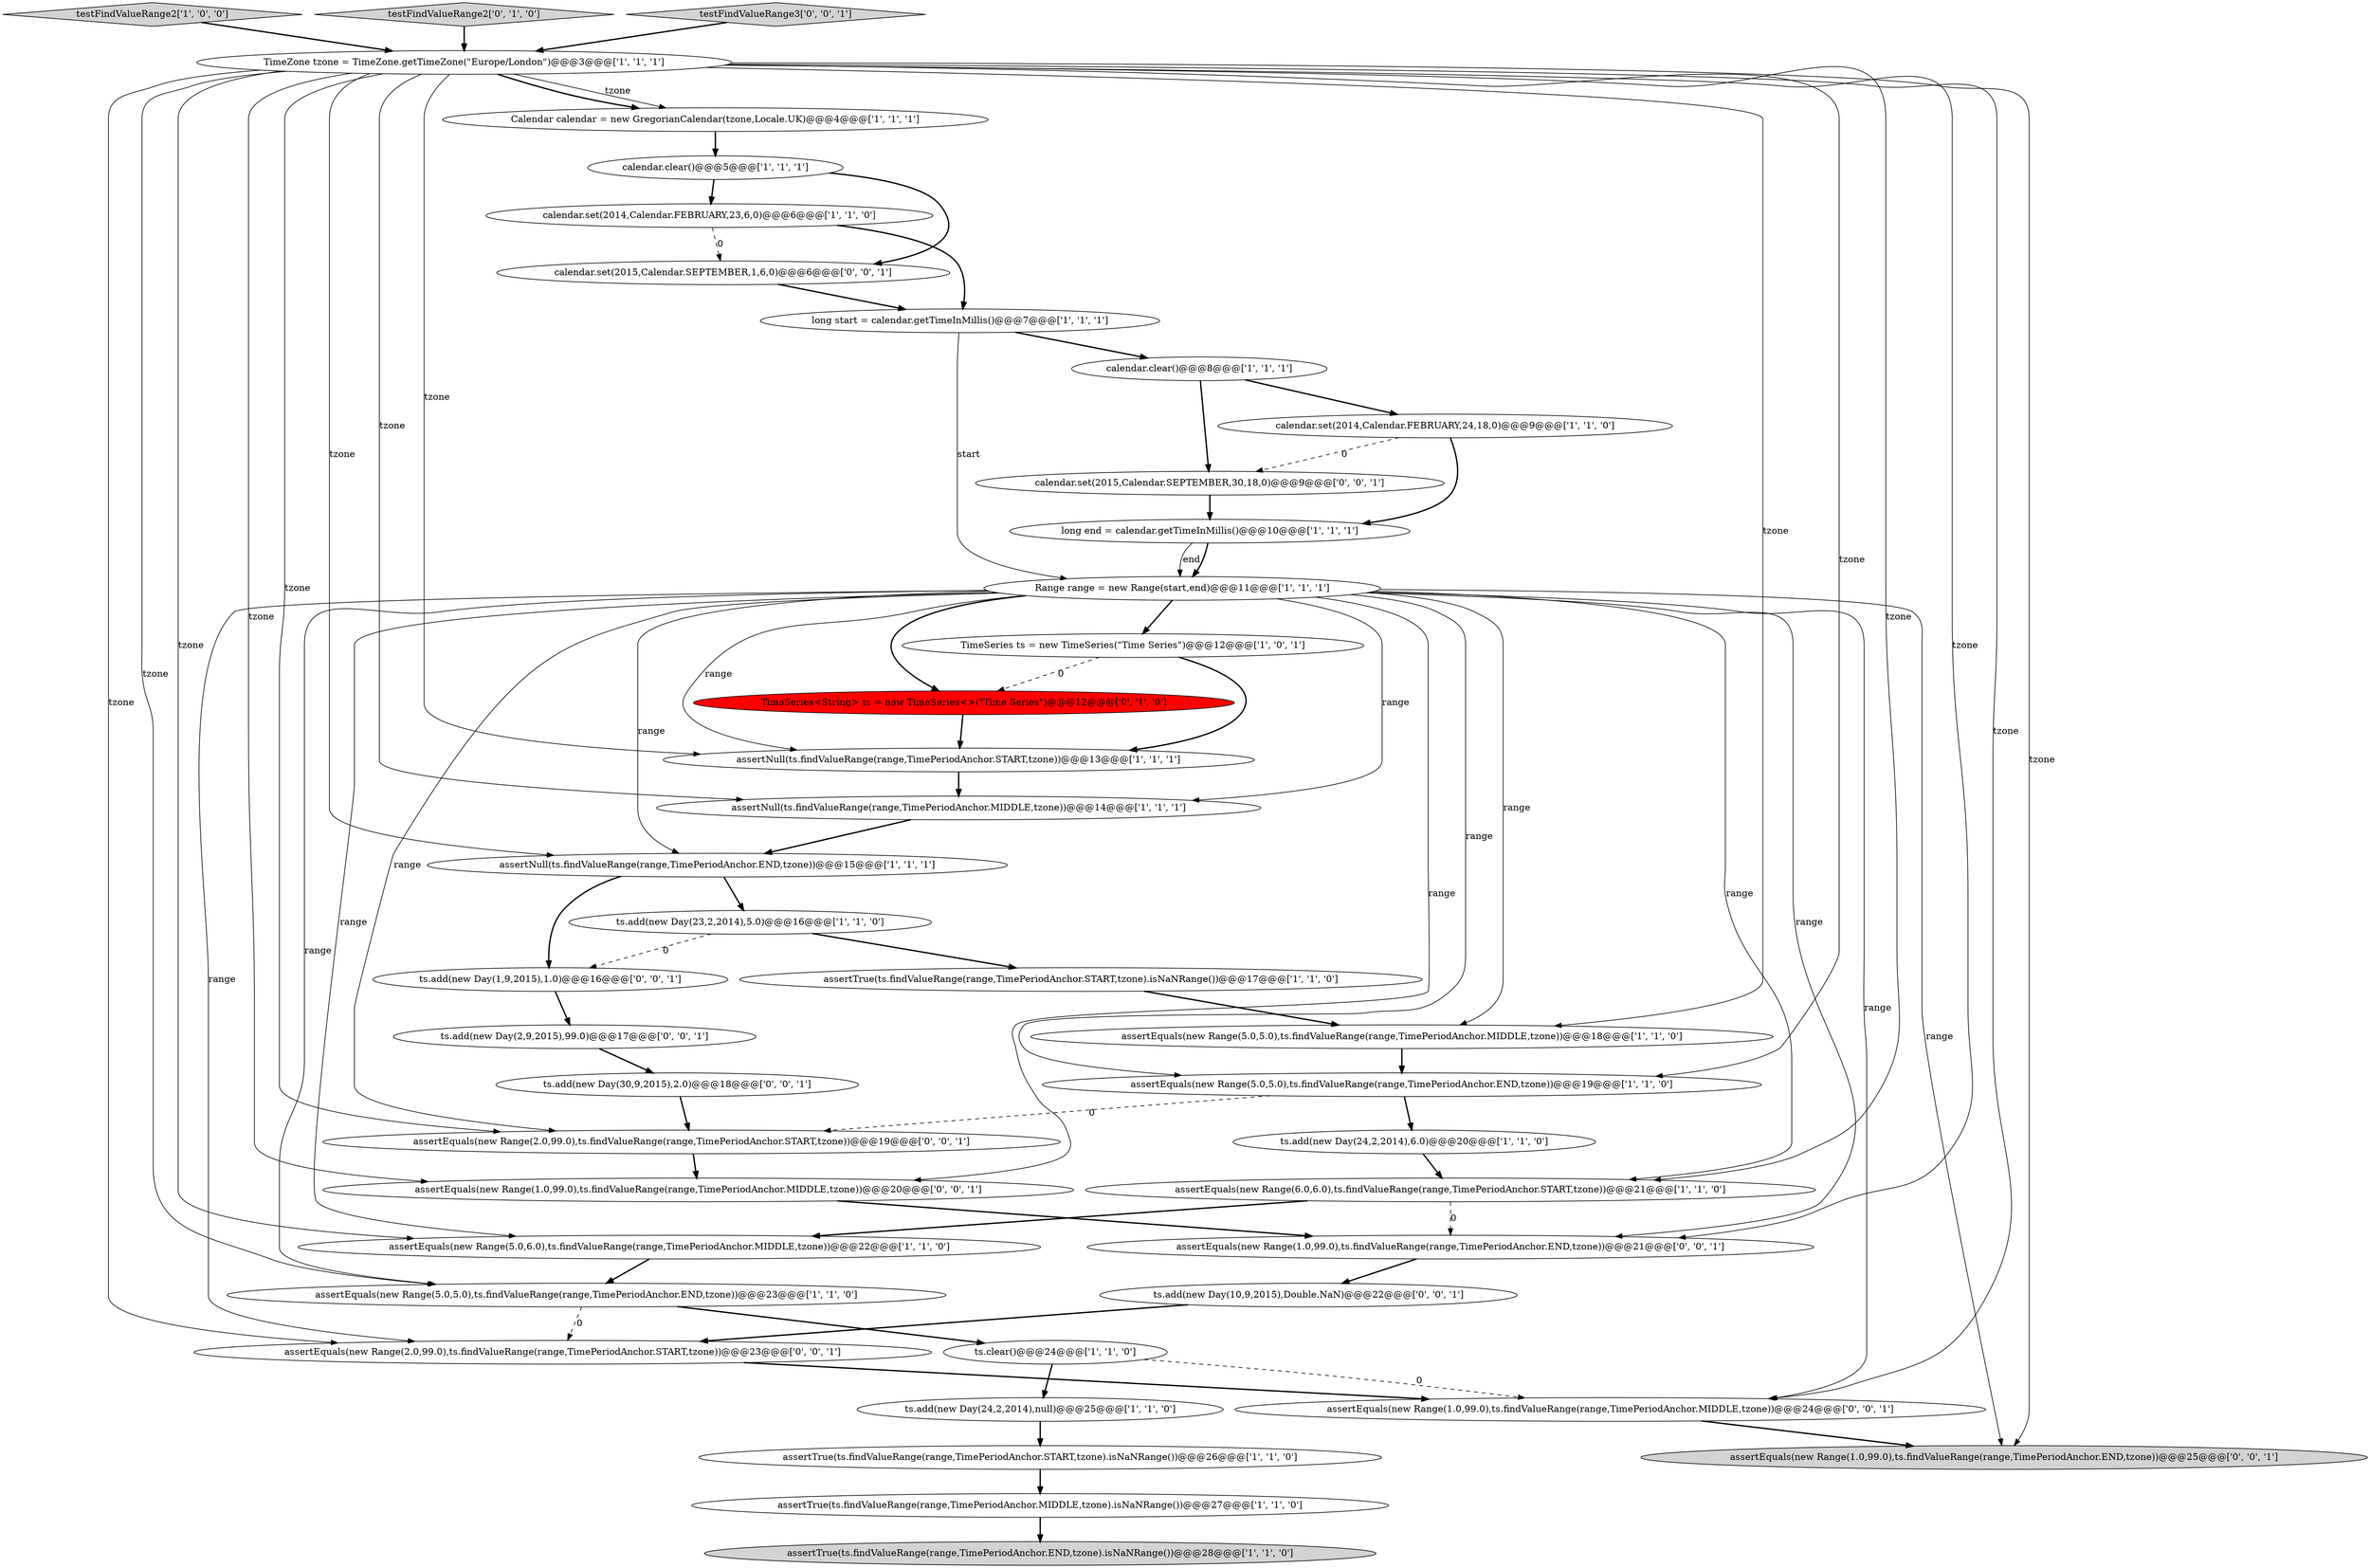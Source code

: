 digraph {
16 [style = filled, label = "ts.add(new Day(24,2,2014),null)@@@25@@@['1', '1', '0']", fillcolor = white, shape = ellipse image = "AAA0AAABBB1BBB"];
20 [style = filled, label = "testFindValueRange2['1', '0', '0']", fillcolor = lightgray, shape = diamond image = "AAA0AAABBB1BBB"];
38 [style = filled, label = "calendar.set(2015,Calendar.SEPTEMBER,1,6,0)@@@6@@@['0', '0', '1']", fillcolor = white, shape = ellipse image = "AAA0AAABBB3BBB"];
13 [style = filled, label = "TimeZone tzone = TimeZone.getTimeZone(\"Europe/London\")@@@3@@@['1', '1', '1']", fillcolor = white, shape = ellipse image = "AAA0AAABBB1BBB"];
39 [style = filled, label = "ts.add(new Day(30,9,2015),2.0)@@@18@@@['0', '0', '1']", fillcolor = white, shape = ellipse image = "AAA0AAABBB3BBB"];
9 [style = filled, label = "assertNull(ts.findValueRange(range,TimePeriodAnchor.MIDDLE,tzone))@@@14@@@['1', '1', '1']", fillcolor = white, shape = ellipse image = "AAA0AAABBB1BBB"];
32 [style = filled, label = "assertEquals(new Range(2.0,99.0),ts.findValueRange(range,TimePeriodAnchor.START,tzone))@@@19@@@['0', '0', '1']", fillcolor = white, shape = ellipse image = "AAA0AAABBB3BBB"];
37 [style = filled, label = "ts.add(new Day(10,9,2015),Double.NaN)@@@22@@@['0', '0', '1']", fillcolor = white, shape = ellipse image = "AAA0AAABBB3BBB"];
24 [style = filled, label = "TimeSeries ts = new TimeSeries(\"Time Series\")@@@12@@@['1', '0', '1']", fillcolor = white, shape = ellipse image = "AAA0AAABBB1BBB"];
27 [style = filled, label = "testFindValueRange2['0', '1', '0']", fillcolor = lightgray, shape = diamond image = "AAA0AAABBB2BBB"];
35 [style = filled, label = "assertEquals(new Range(2.0,99.0),ts.findValueRange(range,TimePeriodAnchor.START,tzone))@@@23@@@['0', '0', '1']", fillcolor = white, shape = ellipse image = "AAA0AAABBB3BBB"];
29 [style = filled, label = "ts.add(new Day(2,9,2015),99.0)@@@17@@@['0', '0', '1']", fillcolor = white, shape = ellipse image = "AAA0AAABBB3BBB"];
14 [style = filled, label = "assertEquals(new Range(6.0,6.0),ts.findValueRange(range,TimePeriodAnchor.START,tzone))@@@21@@@['1', '1', '0']", fillcolor = white, shape = ellipse image = "AAA0AAABBB1BBB"];
25 [style = filled, label = "assertEquals(new Range(5.0,5.0),ts.findValueRange(range,TimePeriodAnchor.END,tzone))@@@19@@@['1', '1', '0']", fillcolor = white, shape = ellipse image = "AAA0AAABBB1BBB"];
5 [style = filled, label = "calendar.set(2014,Calendar.FEBRUARY,23,6,0)@@@6@@@['1', '1', '0']", fillcolor = white, shape = ellipse image = "AAA0AAABBB1BBB"];
2 [style = filled, label = "assertEquals(new Range(5.0,5.0),ts.findValueRange(range,TimePeriodAnchor.MIDDLE,tzone))@@@18@@@['1', '1', '0']", fillcolor = white, shape = ellipse image = "AAA0AAABBB1BBB"];
7 [style = filled, label = "assertTrue(ts.findValueRange(range,TimePeriodAnchor.START,tzone).isNaNRange())@@@17@@@['1', '1', '0']", fillcolor = white, shape = ellipse image = "AAA0AAABBB1BBB"];
3 [style = filled, label = "long start = calendar.getTimeInMillis()@@@7@@@['1', '1', '1']", fillcolor = white, shape = ellipse image = "AAA0AAABBB1BBB"];
0 [style = filled, label = "assertNull(ts.findValueRange(range,TimePeriodAnchor.START,tzone))@@@13@@@['1', '1', '1']", fillcolor = white, shape = ellipse image = "AAA0AAABBB1BBB"];
23 [style = filled, label = "long end = calendar.getTimeInMillis()@@@10@@@['1', '1', '1']", fillcolor = white, shape = ellipse image = "AAA0AAABBB1BBB"];
10 [style = filled, label = "assertEquals(new Range(5.0,5.0),ts.findValueRange(range,TimePeriodAnchor.END,tzone))@@@23@@@['1', '1', '0']", fillcolor = white, shape = ellipse image = "AAA0AAABBB1BBB"];
15 [style = filled, label = "assertEquals(new Range(5.0,6.0),ts.findValueRange(range,TimePeriodAnchor.MIDDLE,tzone))@@@22@@@['1', '1', '0']", fillcolor = white, shape = ellipse image = "AAA0AAABBB1BBB"];
41 [style = filled, label = "ts.add(new Day(1,9,2015),1.0)@@@16@@@['0', '0', '1']", fillcolor = white, shape = ellipse image = "AAA0AAABBB3BBB"];
40 [style = filled, label = "assertEquals(new Range(1.0,99.0),ts.findValueRange(range,TimePeriodAnchor.MIDDLE,tzone))@@@20@@@['0', '0', '1']", fillcolor = white, shape = ellipse image = "AAA0AAABBB3BBB"];
34 [style = filled, label = "assertEquals(new Range(1.0,99.0),ts.findValueRange(range,TimePeriodAnchor.MIDDLE,tzone))@@@24@@@['0', '0', '1']", fillcolor = white, shape = ellipse image = "AAA0AAABBB3BBB"];
21 [style = filled, label = "assertNull(ts.findValueRange(range,TimePeriodAnchor.END,tzone))@@@15@@@['1', '1', '1']", fillcolor = white, shape = ellipse image = "AAA0AAABBB1BBB"];
33 [style = filled, label = "calendar.set(2015,Calendar.SEPTEMBER,30,18,0)@@@9@@@['0', '0', '1']", fillcolor = white, shape = ellipse image = "AAA0AAABBB3BBB"];
26 [style = filled, label = "ts.add(new Day(24,2,2014),6.0)@@@20@@@['1', '1', '0']", fillcolor = white, shape = ellipse image = "AAA0AAABBB1BBB"];
11 [style = filled, label = "assertTrue(ts.findValueRange(range,TimePeriodAnchor.MIDDLE,tzone).isNaNRange())@@@27@@@['1', '1', '0']", fillcolor = white, shape = ellipse image = "AAA0AAABBB1BBB"];
18 [style = filled, label = "calendar.clear()@@@8@@@['1', '1', '1']", fillcolor = white, shape = ellipse image = "AAA0AAABBB1BBB"];
8 [style = filled, label = "assertTrue(ts.findValueRange(range,TimePeriodAnchor.END,tzone).isNaNRange())@@@28@@@['1', '1', '0']", fillcolor = lightgray, shape = ellipse image = "AAA0AAABBB1BBB"];
17 [style = filled, label = "calendar.set(2014,Calendar.FEBRUARY,24,18,0)@@@9@@@['1', '1', '0']", fillcolor = white, shape = ellipse image = "AAA0AAABBB1BBB"];
12 [style = filled, label = "Calendar calendar = new GregorianCalendar(tzone,Locale.UK)@@@4@@@['1', '1', '1']", fillcolor = white, shape = ellipse image = "AAA0AAABBB1BBB"];
22 [style = filled, label = "ts.clear()@@@24@@@['1', '1', '0']", fillcolor = white, shape = ellipse image = "AAA0AAABBB1BBB"];
1 [style = filled, label = "ts.add(new Day(23,2,2014),5.0)@@@16@@@['1', '1', '0']", fillcolor = white, shape = ellipse image = "AAA0AAABBB1BBB"];
30 [style = filled, label = "assertEquals(new Range(1.0,99.0),ts.findValueRange(range,TimePeriodAnchor.END,tzone))@@@21@@@['0', '0', '1']", fillcolor = white, shape = ellipse image = "AAA0AAABBB3BBB"];
4 [style = filled, label = "calendar.clear()@@@5@@@['1', '1', '1']", fillcolor = white, shape = ellipse image = "AAA0AAABBB1BBB"];
19 [style = filled, label = "assertTrue(ts.findValueRange(range,TimePeriodAnchor.START,tzone).isNaNRange())@@@26@@@['1', '1', '0']", fillcolor = white, shape = ellipse image = "AAA0AAABBB1BBB"];
31 [style = filled, label = "assertEquals(new Range(1.0,99.0),ts.findValueRange(range,TimePeriodAnchor.END,tzone))@@@25@@@['0', '0', '1']", fillcolor = lightgray, shape = ellipse image = "AAA0AAABBB3BBB"];
36 [style = filled, label = "testFindValueRange3['0', '0', '1']", fillcolor = lightgray, shape = diamond image = "AAA0AAABBB3BBB"];
6 [style = filled, label = "Range range = new Range(start,end)@@@11@@@['1', '1', '1']", fillcolor = white, shape = ellipse image = "AAA0AAABBB1BBB"];
28 [style = filled, label = "TimeSeries<String> ts = new TimeSeries<>(\"Time Series\")@@@12@@@['0', '1', '0']", fillcolor = red, shape = ellipse image = "AAA1AAABBB2BBB"];
5->3 [style = bold, label=""];
10->22 [style = bold, label=""];
27->13 [style = bold, label=""];
6->32 [style = solid, label="range"];
0->9 [style = bold, label=""];
6->15 [style = solid, label="range"];
15->10 [style = bold, label=""];
20->13 [style = bold, label=""];
4->38 [style = bold, label=""];
25->32 [style = dashed, label="0"];
6->34 [style = solid, label="range"];
13->2 [style = solid, label="tzone"];
13->31 [style = solid, label="tzone"];
6->35 [style = solid, label="range"];
22->16 [style = bold, label=""];
13->21 [style = solid, label="tzone"];
24->0 [style = bold, label=""];
29->39 [style = bold, label=""];
41->29 [style = bold, label=""];
18->33 [style = bold, label=""];
26->14 [style = bold, label=""];
21->41 [style = bold, label=""];
18->17 [style = bold, label=""];
34->31 [style = bold, label=""];
6->24 [style = bold, label=""];
6->0 [style = solid, label="range"];
6->40 [style = solid, label="range"];
19->11 [style = bold, label=""];
6->31 [style = solid, label="range"];
17->33 [style = dashed, label="0"];
30->37 [style = bold, label=""];
1->41 [style = dashed, label="0"];
22->34 [style = dashed, label="0"];
16->19 [style = bold, label=""];
13->10 [style = solid, label="tzone"];
13->34 [style = solid, label="tzone"];
13->0 [style = solid, label="tzone"];
17->23 [style = bold, label=""];
1->7 [style = bold, label=""];
6->9 [style = solid, label="range"];
38->3 [style = bold, label=""];
6->21 [style = solid, label="range"];
6->25 [style = solid, label="range"];
24->28 [style = dashed, label="0"];
6->30 [style = solid, label="range"];
3->18 [style = bold, label=""];
33->23 [style = bold, label=""];
28->0 [style = bold, label=""];
23->6 [style = solid, label="end"];
36->13 [style = bold, label=""];
13->12 [style = bold, label=""];
13->25 [style = solid, label="tzone"];
6->2 [style = solid, label="range"];
13->35 [style = solid, label="tzone"];
12->4 [style = bold, label=""];
13->12 [style = solid, label="tzone"];
7->2 [style = bold, label=""];
23->6 [style = bold, label=""];
39->32 [style = bold, label=""];
21->1 [style = bold, label=""];
25->26 [style = bold, label=""];
32->40 [style = bold, label=""];
14->30 [style = dashed, label="0"];
13->40 [style = solid, label="tzone"];
9->21 [style = bold, label=""];
11->8 [style = bold, label=""];
40->30 [style = bold, label=""];
14->15 [style = bold, label=""];
5->38 [style = dashed, label="0"];
13->15 [style = solid, label="tzone"];
3->6 [style = solid, label="start"];
13->32 [style = solid, label="tzone"];
37->35 [style = bold, label=""];
35->34 [style = bold, label=""];
13->30 [style = solid, label="tzone"];
13->14 [style = solid, label="tzone"];
2->25 [style = bold, label=""];
4->5 [style = bold, label=""];
6->10 [style = solid, label="range"];
10->35 [style = dashed, label="0"];
13->9 [style = solid, label="tzone"];
6->28 [style = bold, label=""];
6->14 [style = solid, label="range"];
}
